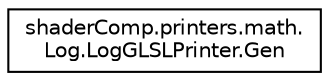 digraph "Graphical Class Hierarchy"
{
  edge [fontname="Helvetica",fontsize="10",labelfontname="Helvetica",labelfontsize="10"];
  node [fontname="Helvetica",fontsize="10",shape=record];
  rankdir="LR";
  Node1 [label="shaderComp.printers.math.\lLog.LogGLSLPrinter.Gen",height=0.2,width=0.4,color="black", fillcolor="white", style="filled",URL="$classshader_comp_1_1printers_1_1math_1_1_log_1_1_log_g_l_s_l_printer_1_1_gen.html"];
}
